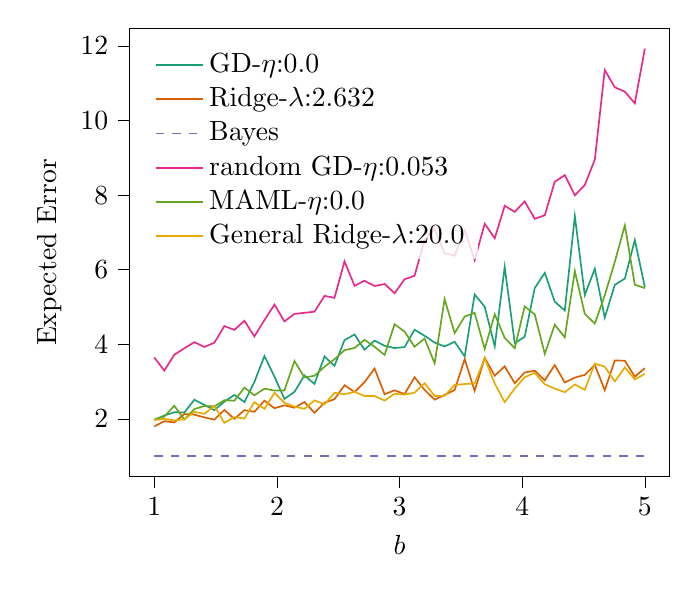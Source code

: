 % This file was created with tikzplotlib v0.10.1.
\begin{tikzpicture}

\definecolor{chocolate217952}{RGB}{217,95,2}
\definecolor{darkcyan27158119}{RGB}{27,158,119}
\definecolor{darkgray176}{RGB}{176,176,176}
\definecolor{deeppink23141138}{RGB}{231,41,138}
\definecolor{lightslategray117112179}{RGB}{117,112,179}
\definecolor{olivedrab10216630}{RGB}{102,166,30}
\definecolor{orange2301712}{RGB}{230,171,2}

\begin{axis}[
legend cell align={left},
legend style={
  fill opacity=0.8,
  draw opacity=1,
  text opacity=1,
  at={(0.03,0.97)},
  anchor=north west,
  draw=none
},
tick align=outside,
tick pos=left,
x grid style={darkgray176},
xlabel={\(\displaystyle b\)},
xmin=0.8, xmax=5.2,
xtick style={color=black},
y grid style={darkgray176},
ylabel={Expected Error},
ymin=0.453, ymax=12.476,
ytick style={color=black}
]
\addplot [semithick, darkcyan27158119]
table {%
1 1.971
1.082 2.09
1.163 2.178
1.245 2.172
1.327 2.513
1.408 2.374
1.49 2.234
1.571 2.46
1.653 2.642
1.735 2.451
1.816 2.987
1.898 3.684
1.98 3.131
2.061 2.536
2.143 2.723
2.224 3.164
2.306 2.937
2.388 3.675
2.469 3.421
2.551 4.112
2.633 4.263
2.714 3.855
2.796 4.098
2.878 3.959
2.959 3.898
3.041 3.926
3.122 4.39
3.204 4.228
3.286 4.046
3.367 3.942
3.449 4.066
3.531 3.675
3.612 5.336
3.694 5.008
3.776 3.949
3.857 6.075
3.939 4.03
4.02 4.2
4.102 5.507
4.184 5.916
4.265 5.143
4.347 4.905
4.429 7.437
4.51 5.321
4.592 6.025
4.673 4.717
4.755 5.594
4.837 5.763
4.918 6.795
5 5.534
};
\addlegendentry{GD-$\eta$:0.0}
\addplot [semithick, chocolate217952]
table {%
1 1.796
1.082 1.938
1.163 1.904
1.245 2.13
1.327 2.112
1.408 2.04
1.49 1.98
1.571 2.24
1.653 1.999
1.735 2.234
1.816 2.189
1.898 2.487
1.98 2.286
2.061 2.363
2.143 2.299
2.224 2.45
2.306 2.164
2.388 2.434
2.469 2.527
2.551 2.9
2.633 2.72
2.714 2.984
2.796 3.35
2.878 2.66
2.959 2.765
3.041 2.666
3.122 3.117
3.204 2.776
3.286 2.515
3.367 2.64
3.449 2.775
3.531 3.603
3.612 2.75
3.694 3.635
3.776 3.157
3.857 3.409
3.939 2.955
4.02 3.243
4.102 3.293
4.184 3.032
4.265 3.442
4.347 2.975
4.429 3.107
4.51 3.179
4.592 3.444
4.673 2.769
4.755 3.568
4.837 3.558
4.918 3.13
5 3.36
};
\addlegendentry{Ridge-$\lambda$:2.632}
\addplot [semithick, lightslategray117112179, dashed]
table {%
1 1.0
1.082 1.0
1.163 1.0
1.245 1.0
1.327 1.0
1.408 1.0
1.49 1.0
1.571 1.0
1.653 1.0
1.735 1.0
1.816 1.0
1.898 1.0
1.98 1.0
2.061 1.0
2.143 1.0
2.224 1.0
2.306 1.0
2.388 1.0
2.469 1.0
2.551 1.0
2.633 1.0
2.714 1.0
2.796 1.0
2.878 1.0
2.959 1.0
3.041 1.0
3.122 1.0
3.204 1.0
3.286 1.0
3.367 1.0
3.449 1.0
3.531 1.0
3.612 1.0
3.694 1.0
3.776 1.0
3.857 1.0
3.939 1.0
4.02 1.0
4.102 1.0
4.184 1.0
4.265 1.0
4.347 1.0
4.429 1.0
4.51 1.0
4.592 1.0
4.673 1.0
4.755 1.0
4.837 1.0
4.918 1.0
5 1.0
};
\addlegendentry{Bayes}
\addplot [semithick, deeppink23141138]
table {%
1 3.647
1.082 3.294
1.163 3.719
1.245 3.892
1.327 4.056
1.408 3.928
1.49 4.043
1.571 4.488
1.653 4.386
1.735 4.63
1.816 4.211
1.898 4.647
1.98 5.065
2.061 4.613
2.143 4.815
2.224 4.844
2.306 4.874
2.388 5.298
2.469 5.244
2.551 6.224
2.633 5.568
2.714 5.703
2.796 5.564
2.878 5.616
2.959 5.37
3.041 5.744
3.122 5.836
3.204 6.795
3.286 7.093
3.367 6.44
3.449 6.376
3.531 7.063
3.612 6.257
3.694 7.232
3.776 6.843
3.857 7.713
3.939 7.552
4.02 7.831
4.102 7.365
4.184 7.459
4.265 8.358
4.347 8.536
4.429 7.995
4.51 8.27
4.592 8.954
4.673 11.355
4.755 10.892
4.837 10.774
4.918 10.461
5 11.93
};
\addlegendentry{random GD-$\eta$:0.053}
\addplot [semithick, olivedrab10216630]
table {%
1 1.981
1.082 2.062
1.163 2.351
1.245 1.985
1.327 2.262
1.408 2.346
1.49 2.335
1.571 2.5
1.653 2.487
1.735 2.839
1.816 2.633
1.898 2.809
1.98 2.758
2.061 2.761
2.143 3.551
2.224 3.112
2.306 3.155
2.388 3.398
2.469 3.598
2.551 3.841
2.633 3.902
2.714 4.119
2.796 3.934
2.878 3.714
2.959 4.538
3.041 4.339
3.122 3.936
3.204 4.155
3.286 3.488
3.367 5.211
3.449 4.299
3.531 4.745
3.612 4.844
3.694 3.875
3.776 4.804
3.857 4.17
3.939 3.896
4.02 5.015
4.102 4.803
4.184 3.743
4.265 4.524
4.347 4.187
4.429 5.963
4.51 4.816
4.592 4.555
4.673 5.311
4.755 6.213
4.837 7.189
4.918 5.596
5 5.506
};
\addlegendentry{MAML-$\eta$:0.0}
\addplot [semithick, orange2301712]
table {%
1 1.968
1.082 2.001
1.163 1.957
1.245 1.99
1.327 2.188
1.408 2.134
1.49 2.345
1.571 1.894
1.653 2.047
1.735 2.009
1.816 2.45
1.898 2.268
1.98 2.697
2.061 2.43
2.143 2.328
2.224 2.27
2.306 2.495
2.388 2.391
2.469 2.699
2.551 2.659
2.633 2.723
2.714 2.615
2.796 2.612
2.878 2.491
2.959 2.674
3.041 2.649
3.122 2.702
3.204 2.956
3.286 2.613
3.367 2.617
3.449 2.909
3.531 2.935
3.612 2.948
3.694 3.626
3.776 2.947
3.857 2.448
3.939 2.813
4.02 3.116
4.102 3.231
4.184 2.927
4.265 2.813
4.347 2.714
4.429 2.923
4.51 2.776
4.592 3.483
4.673 3.398
4.755 3.007
4.837 3.381
4.918 3.057
5 3.206
};
\addlegendentry{General Ridge-$\lambda$:20.0}
\end{axis}

\end{tikzpicture}
